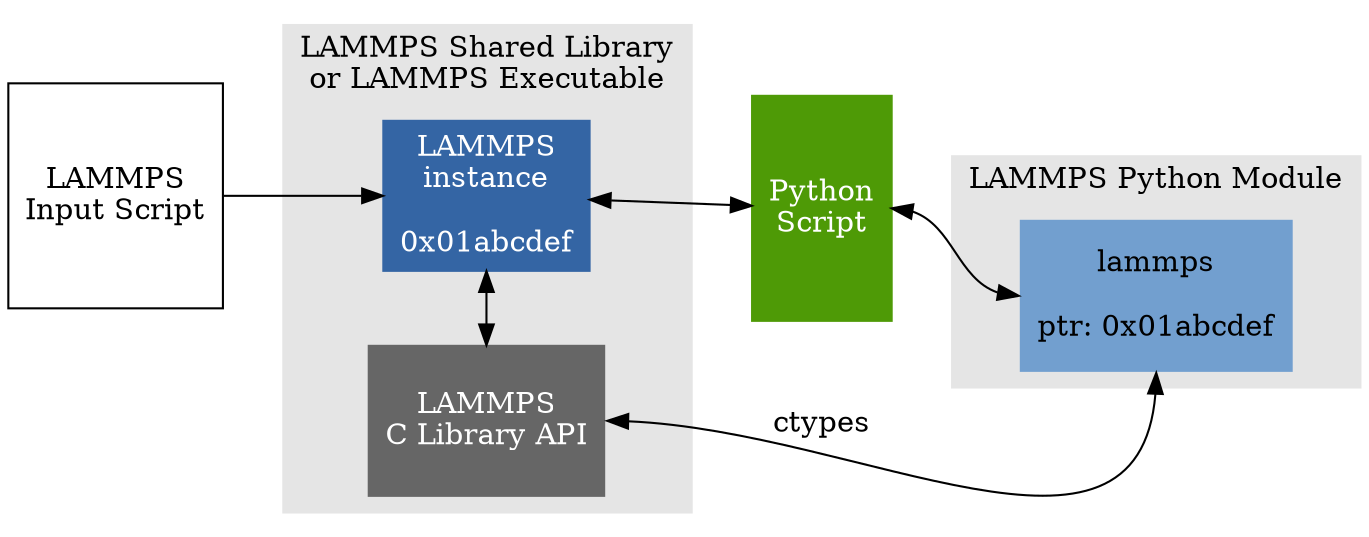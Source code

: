 // LAMMPS -> Python
digraph api {
    rankdir="LR";
    edge [constraint=false];
    input [shape=box label="LAMMPS\nInput Script" height=1.5];
    subgraph cluster0 {
      style=filled;
      color="#e5e5e5";
      rank=same;
      capi [shape=box style=filled height=1 color="#666666" fontcolor=white label="LAMMPS\nC Library API"];
      instance [shape=box style=filled height=1 color="#3465a4" fontcolor=white label="LAMMPS\ninstance\n\n0x01abcdef"];
      capi -> instance [dir=both];
      label="LAMMPS Shared Library\nor LAMMPS Executable";
    }
    python [shape=box style=filled color="#4e9a06" fontcolor=white label="Python\nScript" height=1.5];
    subgraph cluster1 {
      style=filled;
      color="#e5e5e5";
      lammps [shape=box style=filled height=1 color="#729fcf" label="lammps\n\nptr: 0x01abcdef"];
      label="LAMMPS Python Module";
    }
    input -> instance [constraint=true];
    instance -> python [dir=both constraint=true];
    python:e -> lammps:w [dir=both constraint=true];
    lammps:s -> capi:e [dir=both label=ctypes constraint=true];
}

